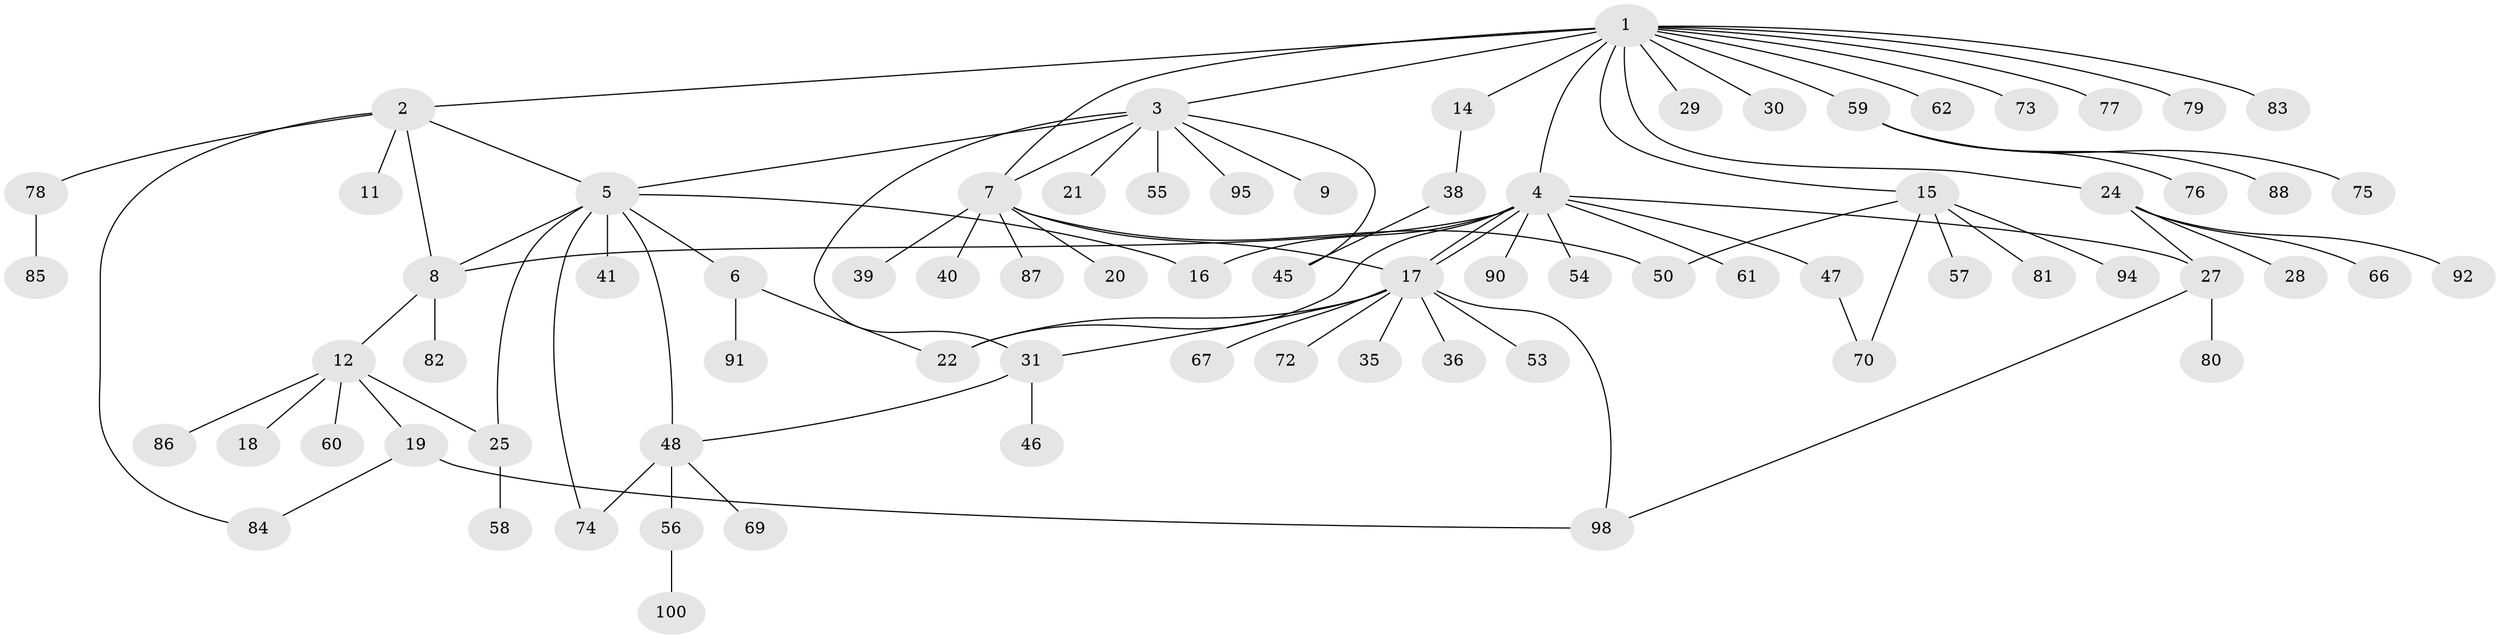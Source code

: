 // original degree distribution, {16: 0.01, 7: 0.02, 9: 0.02, 12: 0.01, 10: 0.01, 2: 0.18, 8: 0.01, 6: 0.03, 1: 0.54, 3: 0.12, 4: 0.03, 5: 0.02}
// Generated by graph-tools (version 1.1) at 2025/38/02/21/25 10:38:53]
// undirected, 76 vertices, 95 edges
graph export_dot {
graph [start="1"]
  node [color=gray90,style=filled];
  1 [super="+10"];
  2 [super="+96"];
  3 [super="+43"];
  4 [super="+23"];
  5 [super="+64"];
  6 [super="+63"];
  7 [super="+44"];
  8 [super="+37"];
  9;
  11;
  12 [super="+13"];
  14;
  15 [super="+26"];
  16 [super="+93"];
  17 [super="+32"];
  18;
  19 [super="+33"];
  20;
  21;
  22;
  24 [super="+49"];
  25;
  27;
  28;
  29;
  30;
  31 [super="+34"];
  35;
  36;
  38 [super="+65"];
  39;
  40 [super="+42"];
  41 [super="+51"];
  45;
  46 [super="+52"];
  47;
  48 [super="+99"];
  50;
  53 [super="+97"];
  54;
  55;
  56 [super="+71"];
  57;
  58;
  59 [super="+68"];
  60;
  61;
  62;
  66;
  67;
  69 [super="+89"];
  70;
  72;
  73;
  74;
  75;
  76;
  77;
  78;
  79;
  80;
  81;
  82;
  83;
  84;
  85;
  86;
  87;
  88;
  90;
  91;
  92;
  94;
  95;
  98;
  100;
  1 -- 2;
  1 -- 3;
  1 -- 4 [weight=2];
  1 -- 7 [weight=2];
  1 -- 24;
  1 -- 29;
  1 -- 30;
  1 -- 59;
  1 -- 62;
  1 -- 73;
  1 -- 77;
  1 -- 79;
  1 -- 83;
  1 -- 14;
  1 -- 15;
  2 -- 5;
  2 -- 8;
  2 -- 11;
  2 -- 78;
  2 -- 84;
  3 -- 9;
  3 -- 21;
  3 -- 31;
  3 -- 55;
  3 -- 95;
  3 -- 7;
  3 -- 45;
  3 -- 5;
  4 -- 8;
  4 -- 16;
  4 -- 17;
  4 -- 17;
  4 -- 22;
  4 -- 27;
  4 -- 47;
  4 -- 54;
  4 -- 61;
  4 -- 90;
  5 -- 6;
  5 -- 8;
  5 -- 16;
  5 -- 25;
  5 -- 41;
  5 -- 74;
  5 -- 48;
  6 -- 91;
  6 -- 22;
  7 -- 17;
  7 -- 20;
  7 -- 39;
  7 -- 40;
  7 -- 50;
  7 -- 87;
  8 -- 12;
  8 -- 82;
  12 -- 19;
  12 -- 25;
  12 -- 60;
  12 -- 86;
  12 -- 18;
  14 -- 38;
  15 -- 50;
  15 -- 57;
  15 -- 70;
  15 -- 81;
  15 -- 94;
  17 -- 22;
  17 -- 31;
  17 -- 53;
  17 -- 72;
  17 -- 98;
  17 -- 67;
  17 -- 36;
  17 -- 35;
  19 -- 98;
  19 -- 84;
  24 -- 27;
  24 -- 28;
  24 -- 66;
  24 -- 92;
  25 -- 58;
  27 -- 80;
  27 -- 98;
  31 -- 46;
  31 -- 48;
  38 -- 45;
  47 -- 70;
  48 -- 56;
  48 -- 69;
  48 -- 74;
  56 -- 100;
  59 -- 75;
  59 -- 88;
  59 -- 76;
  78 -- 85;
}
